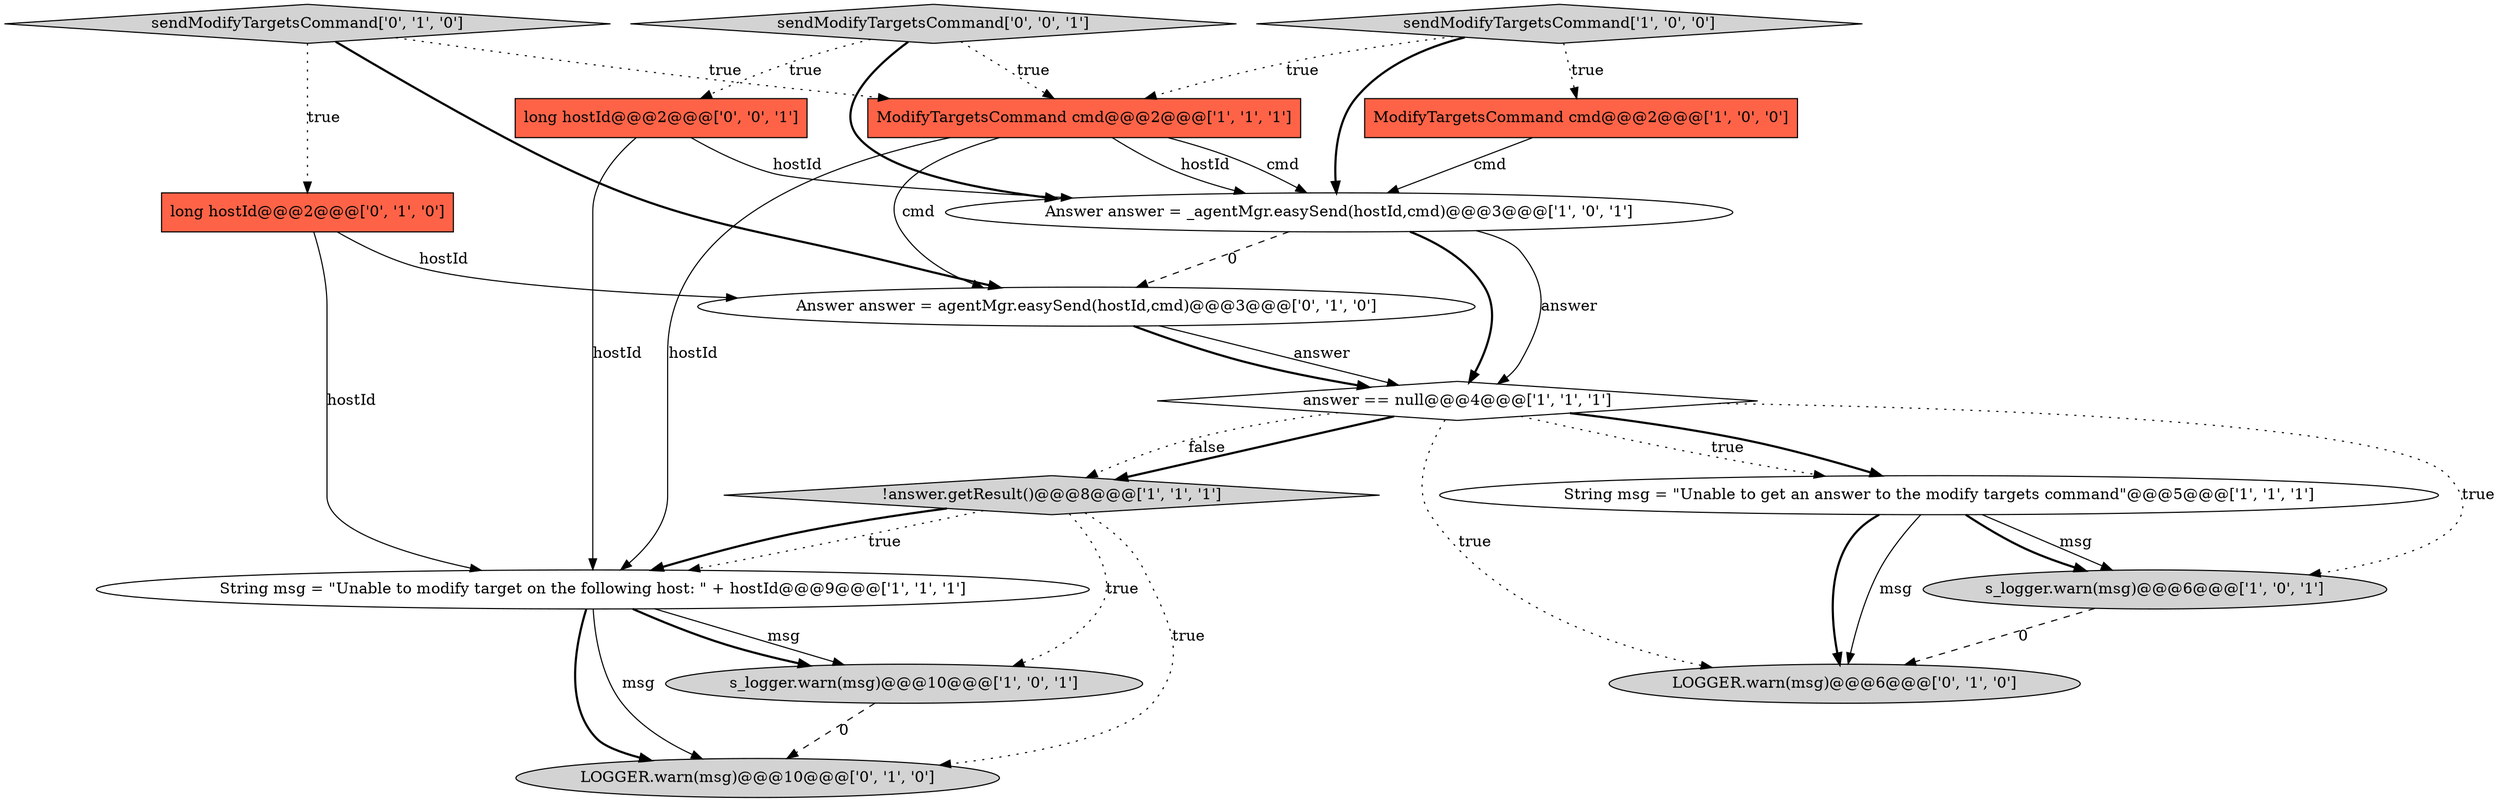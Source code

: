 digraph {
13 [style = filled, label = "sendModifyTargetsCommand['0', '1', '0']", fillcolor = lightgray, shape = diamond image = "AAA0AAABBB2BBB"];
7 [style = filled, label = "s_logger.warn(msg)@@@6@@@['1', '0', '1']", fillcolor = lightgray, shape = ellipse image = "AAA0AAABBB1BBB"];
15 [style = filled, label = "long hostId@@@2@@@['0', '0', '1']", fillcolor = tomato, shape = box image = "AAA0AAABBB3BBB"];
1 [style = filled, label = "s_logger.warn(msg)@@@10@@@['1', '0', '1']", fillcolor = lightgray, shape = ellipse image = "AAA0AAABBB1BBB"];
4 [style = filled, label = "sendModifyTargetsCommand['1', '0', '0']", fillcolor = lightgray, shape = diamond image = "AAA0AAABBB1BBB"];
8 [style = filled, label = "String msg = \"Unable to modify target on the following host: \" + hostId@@@9@@@['1', '1', '1']", fillcolor = white, shape = ellipse image = "AAA0AAABBB1BBB"];
9 [style = filled, label = "Answer answer = _agentMgr.easySend(hostId,cmd)@@@3@@@['1', '0', '1']", fillcolor = white, shape = ellipse image = "AAA0AAABBB1BBB"];
0 [style = filled, label = "ModifyTargetsCommand cmd@@@2@@@['1', '0', '0']", fillcolor = tomato, shape = box image = "AAA0AAABBB1BBB"];
6 [style = filled, label = "String msg = \"Unable to get an answer to the modify targets command\"@@@5@@@['1', '1', '1']", fillcolor = white, shape = ellipse image = "AAA0AAABBB1BBB"];
10 [style = filled, label = "long hostId@@@2@@@['0', '1', '0']", fillcolor = tomato, shape = box image = "AAA0AAABBB2BBB"];
12 [style = filled, label = "LOGGER.warn(msg)@@@10@@@['0', '1', '0']", fillcolor = lightgray, shape = ellipse image = "AAA1AAABBB2BBB"];
3 [style = filled, label = "!answer.getResult()@@@8@@@['1', '1', '1']", fillcolor = lightgray, shape = diamond image = "AAA0AAABBB1BBB"];
11 [style = filled, label = "LOGGER.warn(msg)@@@6@@@['0', '1', '0']", fillcolor = lightgray, shape = ellipse image = "AAA1AAABBB2BBB"];
16 [style = filled, label = "sendModifyTargetsCommand['0', '0', '1']", fillcolor = lightgray, shape = diamond image = "AAA0AAABBB3BBB"];
5 [style = filled, label = "ModifyTargetsCommand cmd@@@2@@@['1', '1', '1']", fillcolor = tomato, shape = box image = "AAA0AAABBB1BBB"];
2 [style = filled, label = "answer == null@@@4@@@['1', '1', '1']", fillcolor = white, shape = diamond image = "AAA0AAABBB1BBB"];
14 [style = filled, label = "Answer answer = agentMgr.easySend(hostId,cmd)@@@3@@@['0', '1', '0']", fillcolor = white, shape = ellipse image = "AAA1AAABBB2BBB"];
9->2 [style = solid, label="answer"];
3->12 [style = dotted, label="true"];
2->11 [style = dotted, label="true"];
10->8 [style = solid, label="hostId"];
5->14 [style = solid, label="cmd"];
10->14 [style = solid, label="hostId"];
8->12 [style = bold, label=""];
5->8 [style = solid, label="hostId"];
3->1 [style = dotted, label="true"];
8->1 [style = solid, label="msg"];
6->11 [style = bold, label=""];
5->9 [style = solid, label="hostId"];
9->2 [style = bold, label=""];
3->8 [style = dotted, label="true"];
7->11 [style = dashed, label="0"];
2->6 [style = dotted, label="true"];
13->10 [style = dotted, label="true"];
8->12 [style = solid, label="msg"];
15->9 [style = solid, label="hostId"];
4->0 [style = dotted, label="true"];
16->15 [style = dotted, label="true"];
14->2 [style = solid, label="answer"];
2->3 [style = bold, label=""];
8->1 [style = bold, label=""];
6->7 [style = solid, label="msg"];
9->14 [style = dashed, label="0"];
4->9 [style = bold, label=""];
3->8 [style = bold, label=""];
1->12 [style = dashed, label="0"];
6->11 [style = solid, label="msg"];
2->6 [style = bold, label=""];
14->2 [style = bold, label=""];
5->9 [style = solid, label="cmd"];
4->5 [style = dotted, label="true"];
13->5 [style = dotted, label="true"];
6->7 [style = bold, label=""];
13->14 [style = bold, label=""];
16->5 [style = dotted, label="true"];
2->3 [style = dotted, label="false"];
15->8 [style = solid, label="hostId"];
0->9 [style = solid, label="cmd"];
2->7 [style = dotted, label="true"];
16->9 [style = bold, label=""];
}
